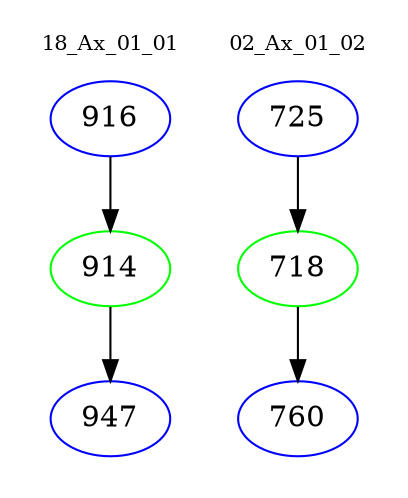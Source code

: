 digraph{
subgraph cluster_0 {
color = white
label = "18_Ax_01_01";
fontsize=10;
T0_916 [label="916", color="blue"]
T0_916 -> T0_914 [color="black"]
T0_914 [label="914", color="green"]
T0_914 -> T0_947 [color="black"]
T0_947 [label="947", color="blue"]
}
subgraph cluster_1 {
color = white
label = "02_Ax_01_02";
fontsize=10;
T1_725 [label="725", color="blue"]
T1_725 -> T1_718 [color="black"]
T1_718 [label="718", color="green"]
T1_718 -> T1_760 [color="black"]
T1_760 [label="760", color="blue"]
}
}

